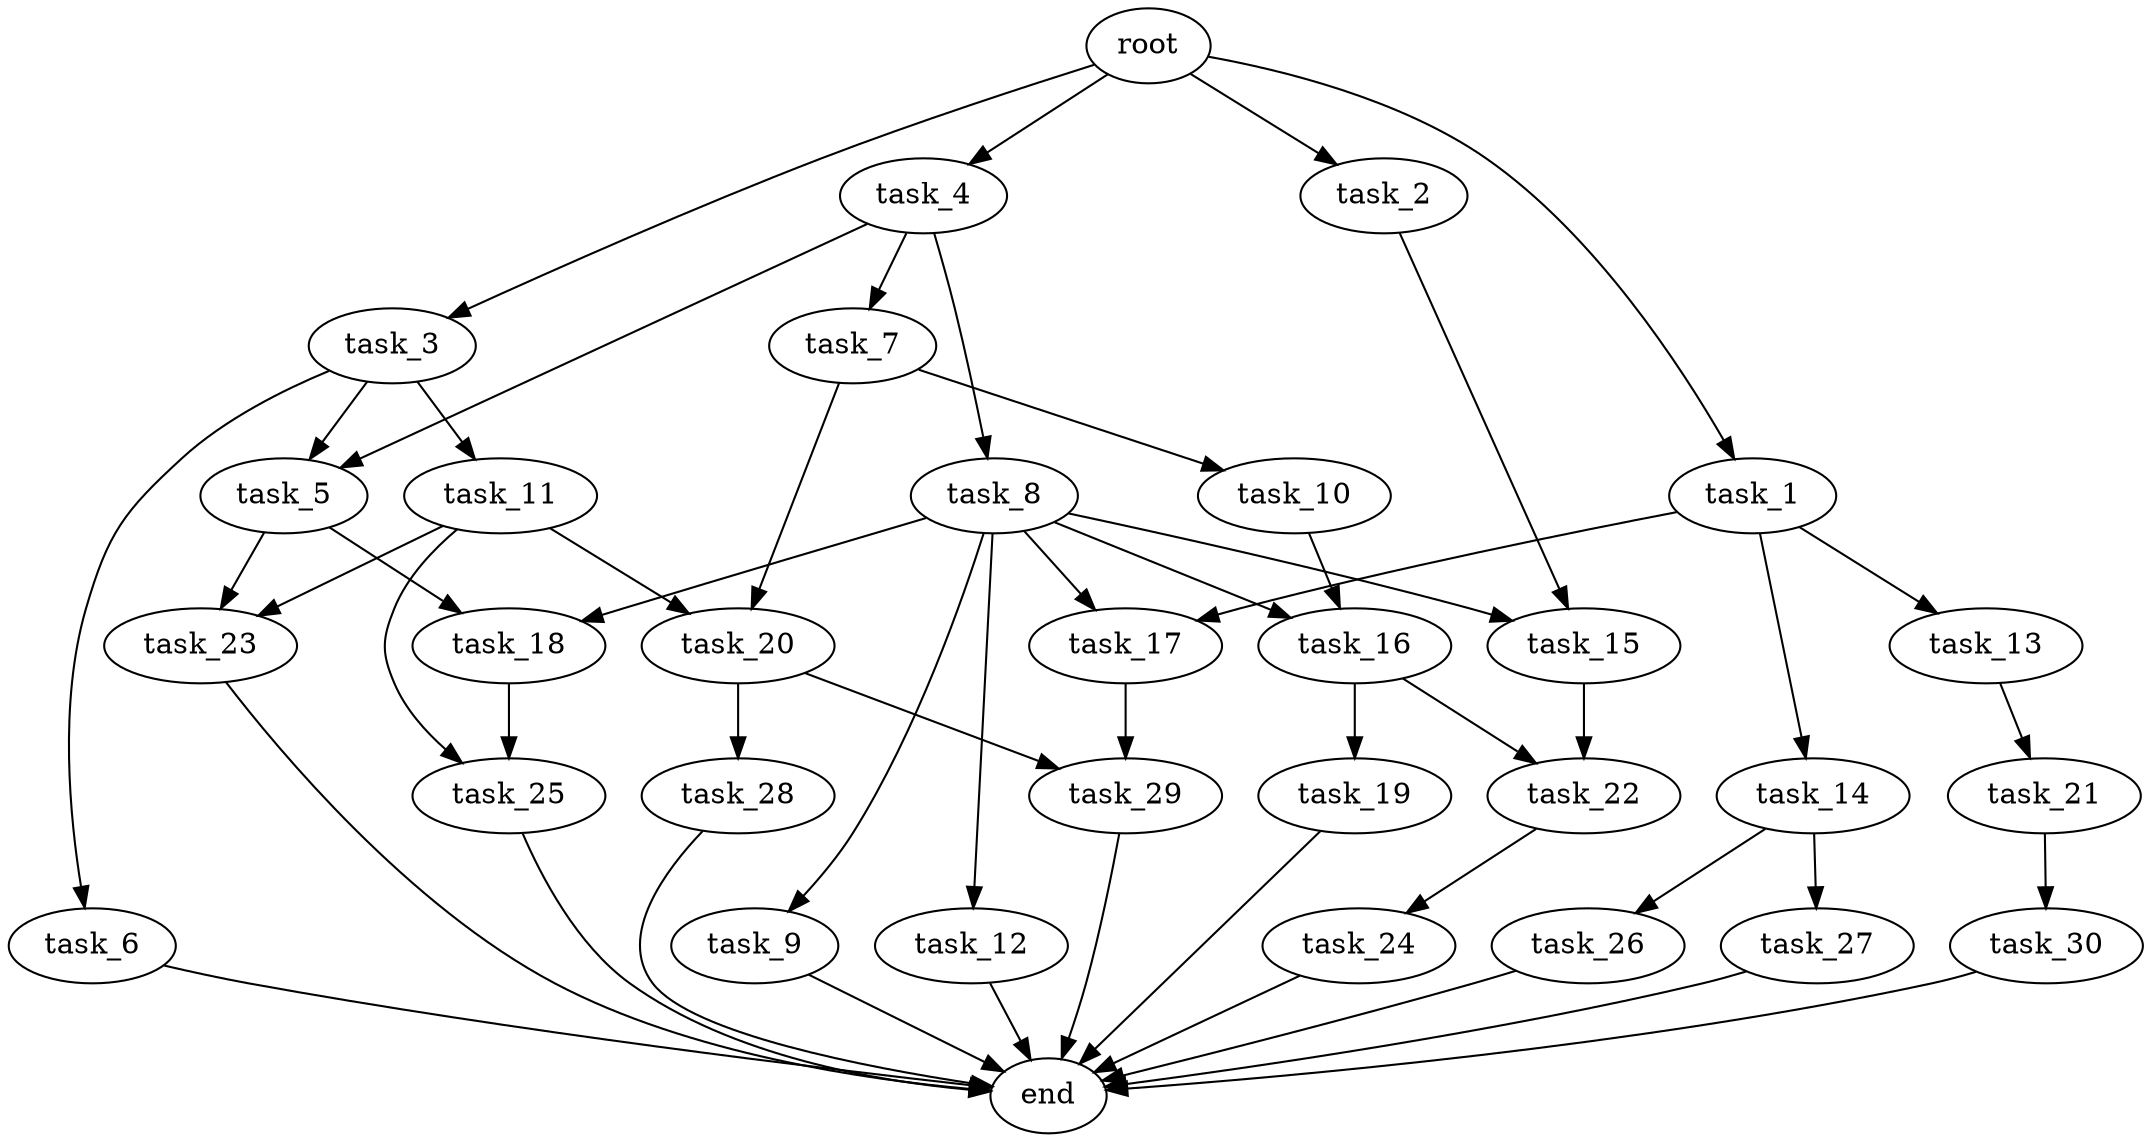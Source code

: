 digraph G {
  root [size="0.000000e+00"];
  task_1 [size="2.842469e+10"];
  task_2 [size="6.265180e+10"];
  task_3 [size="1.313640e+10"];
  task_4 [size="8.385339e+10"];
  task_5 [size="2.866844e+09"];
  task_6 [size="6.635828e+10"];
  task_7 [size="8.603828e+10"];
  task_8 [size="3.252688e+10"];
  task_9 [size="4.762071e+10"];
  task_10 [size="9.749840e+10"];
  task_11 [size="5.406301e+10"];
  task_12 [size="2.724872e+10"];
  task_13 [size="4.449004e+10"];
  task_14 [size="9.695453e+10"];
  task_15 [size="6.976531e+10"];
  task_16 [size="1.771189e+10"];
  task_17 [size="5.976244e+10"];
  task_18 [size="6.310844e+10"];
  task_19 [size="6.358876e+10"];
  task_20 [size="5.640281e+10"];
  task_21 [size="5.235075e+10"];
  task_22 [size="6.395643e+10"];
  task_23 [size="3.097304e+10"];
  task_24 [size="3.472336e+10"];
  task_25 [size="5.397142e+10"];
  task_26 [size="8.047273e+10"];
  task_27 [size="4.419161e+10"];
  task_28 [size="3.658467e+10"];
  task_29 [size="2.598811e+10"];
  task_30 [size="3.036426e+10"];
  end [size="0.000000e+00"];

  root -> task_1 [size="1.000000e-12"];
  root -> task_2 [size="1.000000e-12"];
  root -> task_3 [size="1.000000e-12"];
  root -> task_4 [size="1.000000e-12"];
  task_1 -> task_13 [size="4.449004e+08"];
  task_1 -> task_14 [size="9.695453e+08"];
  task_1 -> task_17 [size="2.988122e+08"];
  task_2 -> task_15 [size="3.488266e+08"];
  task_3 -> task_5 [size="1.433422e+07"];
  task_3 -> task_6 [size="6.635828e+08"];
  task_3 -> task_11 [size="5.406301e+08"];
  task_4 -> task_5 [size="1.433422e+07"];
  task_4 -> task_7 [size="8.603828e+08"];
  task_4 -> task_8 [size="3.252688e+08"];
  task_5 -> task_18 [size="3.155422e+08"];
  task_5 -> task_23 [size="1.548652e+08"];
  task_6 -> end [size="1.000000e-12"];
  task_7 -> task_10 [size="9.749840e+08"];
  task_7 -> task_20 [size="2.820140e+08"];
  task_8 -> task_9 [size="4.762071e+08"];
  task_8 -> task_12 [size="2.724872e+08"];
  task_8 -> task_15 [size="3.488266e+08"];
  task_8 -> task_16 [size="8.855947e+07"];
  task_8 -> task_17 [size="2.988122e+08"];
  task_8 -> task_18 [size="3.155422e+08"];
  task_9 -> end [size="1.000000e-12"];
  task_10 -> task_16 [size="8.855947e+07"];
  task_11 -> task_20 [size="2.820140e+08"];
  task_11 -> task_23 [size="1.548652e+08"];
  task_11 -> task_25 [size="2.698571e+08"];
  task_12 -> end [size="1.000000e-12"];
  task_13 -> task_21 [size="5.235075e+08"];
  task_14 -> task_26 [size="8.047273e+08"];
  task_14 -> task_27 [size="4.419161e+08"];
  task_15 -> task_22 [size="3.197821e+08"];
  task_16 -> task_19 [size="6.358876e+08"];
  task_16 -> task_22 [size="3.197821e+08"];
  task_17 -> task_29 [size="1.299405e+08"];
  task_18 -> task_25 [size="2.698571e+08"];
  task_19 -> end [size="1.000000e-12"];
  task_20 -> task_28 [size="3.658467e+08"];
  task_20 -> task_29 [size="1.299405e+08"];
  task_21 -> task_30 [size="3.036426e+08"];
  task_22 -> task_24 [size="3.472336e+08"];
  task_23 -> end [size="1.000000e-12"];
  task_24 -> end [size="1.000000e-12"];
  task_25 -> end [size="1.000000e-12"];
  task_26 -> end [size="1.000000e-12"];
  task_27 -> end [size="1.000000e-12"];
  task_28 -> end [size="1.000000e-12"];
  task_29 -> end [size="1.000000e-12"];
  task_30 -> end [size="1.000000e-12"];
}
